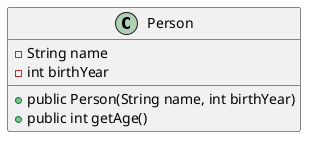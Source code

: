 @startuml
'https://plantuml.com/class-diagram


class Person {
    -String name
    -int birthYear

    +public Person(String name, int birthYear)
    +public int getAge()
}

@enduml